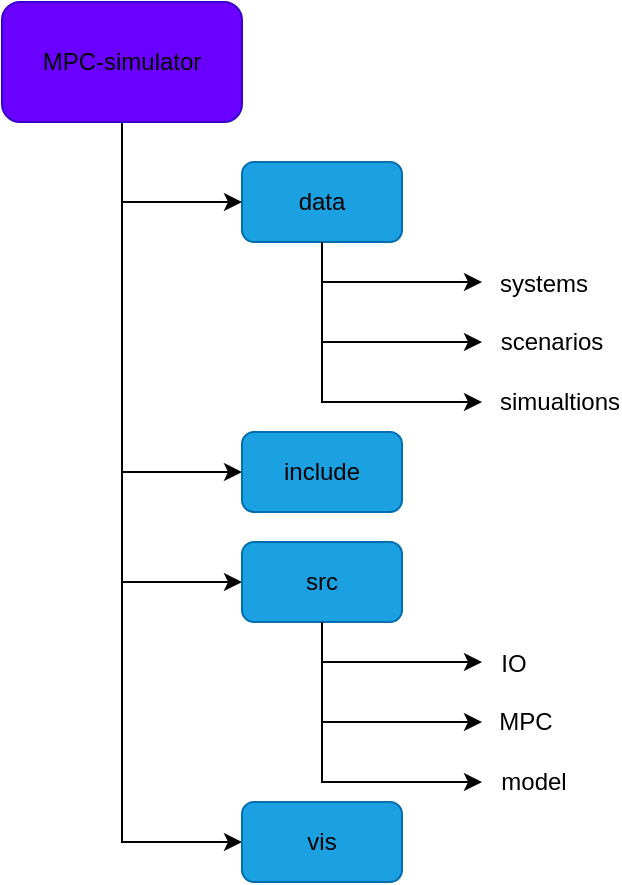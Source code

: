 <mxfile version="21.3.2" type="github">
  <diagram name="Page-1" id="xYGsk0fWXddtRG2SCBWW">
    <mxGraphModel dx="777" dy="498" grid="1" gridSize="10" guides="1" tooltips="1" connect="1" arrows="1" fold="1" page="1" pageScale="1" pageWidth="827" pageHeight="1169" math="0" shadow="0">
      <root>
        <mxCell id="0" />
        <mxCell id="1" parent="0" />
        <mxCell id="s7Zp7NK6MfbPjtPeCb6E-1" value="&lt;font color=&quot;#000000&quot;&gt;data&lt;/font&gt;" style="rounded=1;whiteSpace=wrap;html=1;fillColor=#1ba1e2;fontColor=#ffffff;strokeColor=#006EAF;" vertex="1" parent="1">
          <mxGeometry x="160" y="160" width="80" height="40" as="geometry" />
        </mxCell>
        <mxCell id="s7Zp7NK6MfbPjtPeCb6E-2" value="" style="endArrow=classic;html=1;rounded=0;exitX=0.5;exitY=1;exitDx=0;exitDy=0;" edge="1" parent="1" source="s7Zp7NK6MfbPjtPeCb6E-1">
          <mxGeometry width="50" height="50" relative="1" as="geometry">
            <mxPoint x="310" y="390" as="sourcePoint" />
            <mxPoint x="280" y="220" as="targetPoint" />
            <Array as="points">
              <mxPoint x="200" y="220" />
            </Array>
          </mxGeometry>
        </mxCell>
        <mxCell id="s7Zp7NK6MfbPjtPeCb6E-3" value="systems" style="text;html=1;strokeColor=none;fillColor=none;align=center;verticalAlign=middle;whiteSpace=wrap;rounded=0;" vertex="1" parent="1">
          <mxGeometry x="281" y="206" width="60" height="30" as="geometry" />
        </mxCell>
        <mxCell id="s7Zp7NK6MfbPjtPeCb6E-4" value="" style="endArrow=classic;html=1;rounded=0;" edge="1" parent="1">
          <mxGeometry width="50" height="50" relative="1" as="geometry">
            <mxPoint x="200" y="210" as="sourcePoint" />
            <mxPoint x="280" y="250" as="targetPoint" />
            <Array as="points">
              <mxPoint x="200" y="250" />
            </Array>
          </mxGeometry>
        </mxCell>
        <mxCell id="s7Zp7NK6MfbPjtPeCb6E-5" value="scenarios" style="text;html=1;strokeColor=none;fillColor=none;align=center;verticalAlign=middle;whiteSpace=wrap;rounded=0;" vertex="1" parent="1">
          <mxGeometry x="285" y="235" width="60" height="30" as="geometry" />
        </mxCell>
        <mxCell id="s7Zp7NK6MfbPjtPeCb6E-7" style="edgeStyle=orthogonalEdgeStyle;rounded=0;orthogonalLoop=1;jettySize=auto;html=1;exitX=0.5;exitY=1;exitDx=0;exitDy=0;entryX=0;entryY=0.5;entryDx=0;entryDy=0;" edge="1" parent="1" source="s7Zp7NK6MfbPjtPeCb6E-6" target="s7Zp7NK6MfbPjtPeCb6E-1">
          <mxGeometry relative="1" as="geometry" />
        </mxCell>
        <mxCell id="s7Zp7NK6MfbPjtPeCb6E-17" style="edgeStyle=orthogonalEdgeStyle;rounded=0;orthogonalLoop=1;jettySize=auto;html=1;exitX=0.5;exitY=1;exitDx=0;exitDy=0;entryX=0;entryY=0.5;entryDx=0;entryDy=0;" edge="1" parent="1" source="s7Zp7NK6MfbPjtPeCb6E-6" target="s7Zp7NK6MfbPjtPeCb6E-10">
          <mxGeometry relative="1" as="geometry" />
        </mxCell>
        <mxCell id="s7Zp7NK6MfbPjtPeCb6E-26" style="edgeStyle=orthogonalEdgeStyle;rounded=0;orthogonalLoop=1;jettySize=auto;html=1;exitX=0.5;exitY=1;exitDx=0;exitDy=0;entryX=0;entryY=0.5;entryDx=0;entryDy=0;" edge="1" parent="1" source="s7Zp7NK6MfbPjtPeCb6E-6" target="s7Zp7NK6MfbPjtPeCb6E-18">
          <mxGeometry relative="1" as="geometry" />
        </mxCell>
        <mxCell id="s7Zp7NK6MfbPjtPeCb6E-34" style="edgeStyle=orthogonalEdgeStyle;rounded=0;orthogonalLoop=1;jettySize=auto;html=1;exitX=0.5;exitY=1;exitDx=0;exitDy=0;entryX=0;entryY=0.5;entryDx=0;entryDy=0;" edge="1" parent="1" source="s7Zp7NK6MfbPjtPeCb6E-6" target="s7Zp7NK6MfbPjtPeCb6E-27">
          <mxGeometry relative="1" as="geometry" />
        </mxCell>
        <mxCell id="s7Zp7NK6MfbPjtPeCb6E-6" value="&lt;font color=&quot;#000000&quot;&gt;MPC-simulator&lt;/font&gt;" style="rounded=1;whiteSpace=wrap;html=1;fillColor=#6a00ff;fontColor=#ffffff;strokeColor=#3700CC;" vertex="1" parent="1">
          <mxGeometry x="40" y="80" width="120" height="60" as="geometry" />
        </mxCell>
        <mxCell id="s7Zp7NK6MfbPjtPeCb6E-8" value="" style="endArrow=classic;html=1;rounded=0;" edge="1" parent="1">
          <mxGeometry width="50" height="50" relative="1" as="geometry">
            <mxPoint x="200" y="250" as="sourcePoint" />
            <mxPoint x="280" y="280" as="targetPoint" />
            <Array as="points">
              <mxPoint x="200" y="280" />
            </Array>
          </mxGeometry>
        </mxCell>
        <mxCell id="s7Zp7NK6MfbPjtPeCb6E-9" value="simualtions" style="text;html=1;strokeColor=none;fillColor=none;align=center;verticalAlign=middle;whiteSpace=wrap;rounded=0;" vertex="1" parent="1">
          <mxGeometry x="289" y="265" width="60" height="30" as="geometry" />
        </mxCell>
        <mxCell id="s7Zp7NK6MfbPjtPeCb6E-10" value="&lt;font color=&quot;#000000&quot;&gt;include&lt;/font&gt;" style="rounded=1;whiteSpace=wrap;html=1;fillColor=#1ba1e2;fontColor=#ffffff;strokeColor=#006EAF;" vertex="1" parent="1">
          <mxGeometry x="160" y="295" width="80" height="40" as="geometry" />
        </mxCell>
        <mxCell id="s7Zp7NK6MfbPjtPeCb6E-18" value="&lt;font color=&quot;#000000&quot;&gt;src&lt;/font&gt;" style="rounded=1;whiteSpace=wrap;html=1;fillColor=#1ba1e2;fontColor=#ffffff;strokeColor=#006EAF;" vertex="1" parent="1">
          <mxGeometry x="160" y="350" width="80" height="40" as="geometry" />
        </mxCell>
        <mxCell id="s7Zp7NK6MfbPjtPeCb6E-19" value="" style="endArrow=classic;html=1;rounded=0;exitX=0.5;exitY=1;exitDx=0;exitDy=0;" edge="1" parent="1" source="s7Zp7NK6MfbPjtPeCb6E-18">
          <mxGeometry width="50" height="50" relative="1" as="geometry">
            <mxPoint x="310" y="580" as="sourcePoint" />
            <mxPoint x="280" y="410" as="targetPoint" />
            <Array as="points">
              <mxPoint x="200" y="410" />
            </Array>
          </mxGeometry>
        </mxCell>
        <mxCell id="s7Zp7NK6MfbPjtPeCb6E-20" value="IO" style="text;html=1;strokeColor=none;fillColor=none;align=center;verticalAlign=middle;whiteSpace=wrap;rounded=0;" vertex="1" parent="1">
          <mxGeometry x="266" y="396" width="60" height="30" as="geometry" />
        </mxCell>
        <mxCell id="s7Zp7NK6MfbPjtPeCb6E-21" value="" style="endArrow=classic;html=1;rounded=0;" edge="1" parent="1">
          <mxGeometry width="50" height="50" relative="1" as="geometry">
            <mxPoint x="200" y="400" as="sourcePoint" />
            <mxPoint x="280" y="440" as="targetPoint" />
            <Array as="points">
              <mxPoint x="200" y="440" />
            </Array>
          </mxGeometry>
        </mxCell>
        <mxCell id="s7Zp7NK6MfbPjtPeCb6E-22" value="MPC" style="text;html=1;strokeColor=none;fillColor=none;align=center;verticalAlign=middle;whiteSpace=wrap;rounded=0;" vertex="1" parent="1">
          <mxGeometry x="272" y="425" width="60" height="30" as="geometry" />
        </mxCell>
        <mxCell id="s7Zp7NK6MfbPjtPeCb6E-23" value="" style="endArrow=classic;html=1;rounded=0;" edge="1" parent="1">
          <mxGeometry width="50" height="50" relative="1" as="geometry">
            <mxPoint x="200" y="440" as="sourcePoint" />
            <mxPoint x="280" y="470" as="targetPoint" />
            <Array as="points">
              <mxPoint x="200" y="470" />
            </Array>
          </mxGeometry>
        </mxCell>
        <mxCell id="s7Zp7NK6MfbPjtPeCb6E-24" value="model" style="text;html=1;strokeColor=none;fillColor=none;align=center;verticalAlign=middle;whiteSpace=wrap;rounded=0;" vertex="1" parent="1">
          <mxGeometry x="276" y="455" width="60" height="30" as="geometry" />
        </mxCell>
        <mxCell id="s7Zp7NK6MfbPjtPeCb6E-27" value="&lt;font color=&quot;#000000&quot;&gt;vis&lt;/font&gt;" style="rounded=1;whiteSpace=wrap;html=1;fillColor=#1ba1e2;fontColor=#ffffff;strokeColor=#006EAF;" vertex="1" parent="1">
          <mxGeometry x="160" y="480" width="80" height="40" as="geometry" />
        </mxCell>
      </root>
    </mxGraphModel>
  </diagram>
</mxfile>
